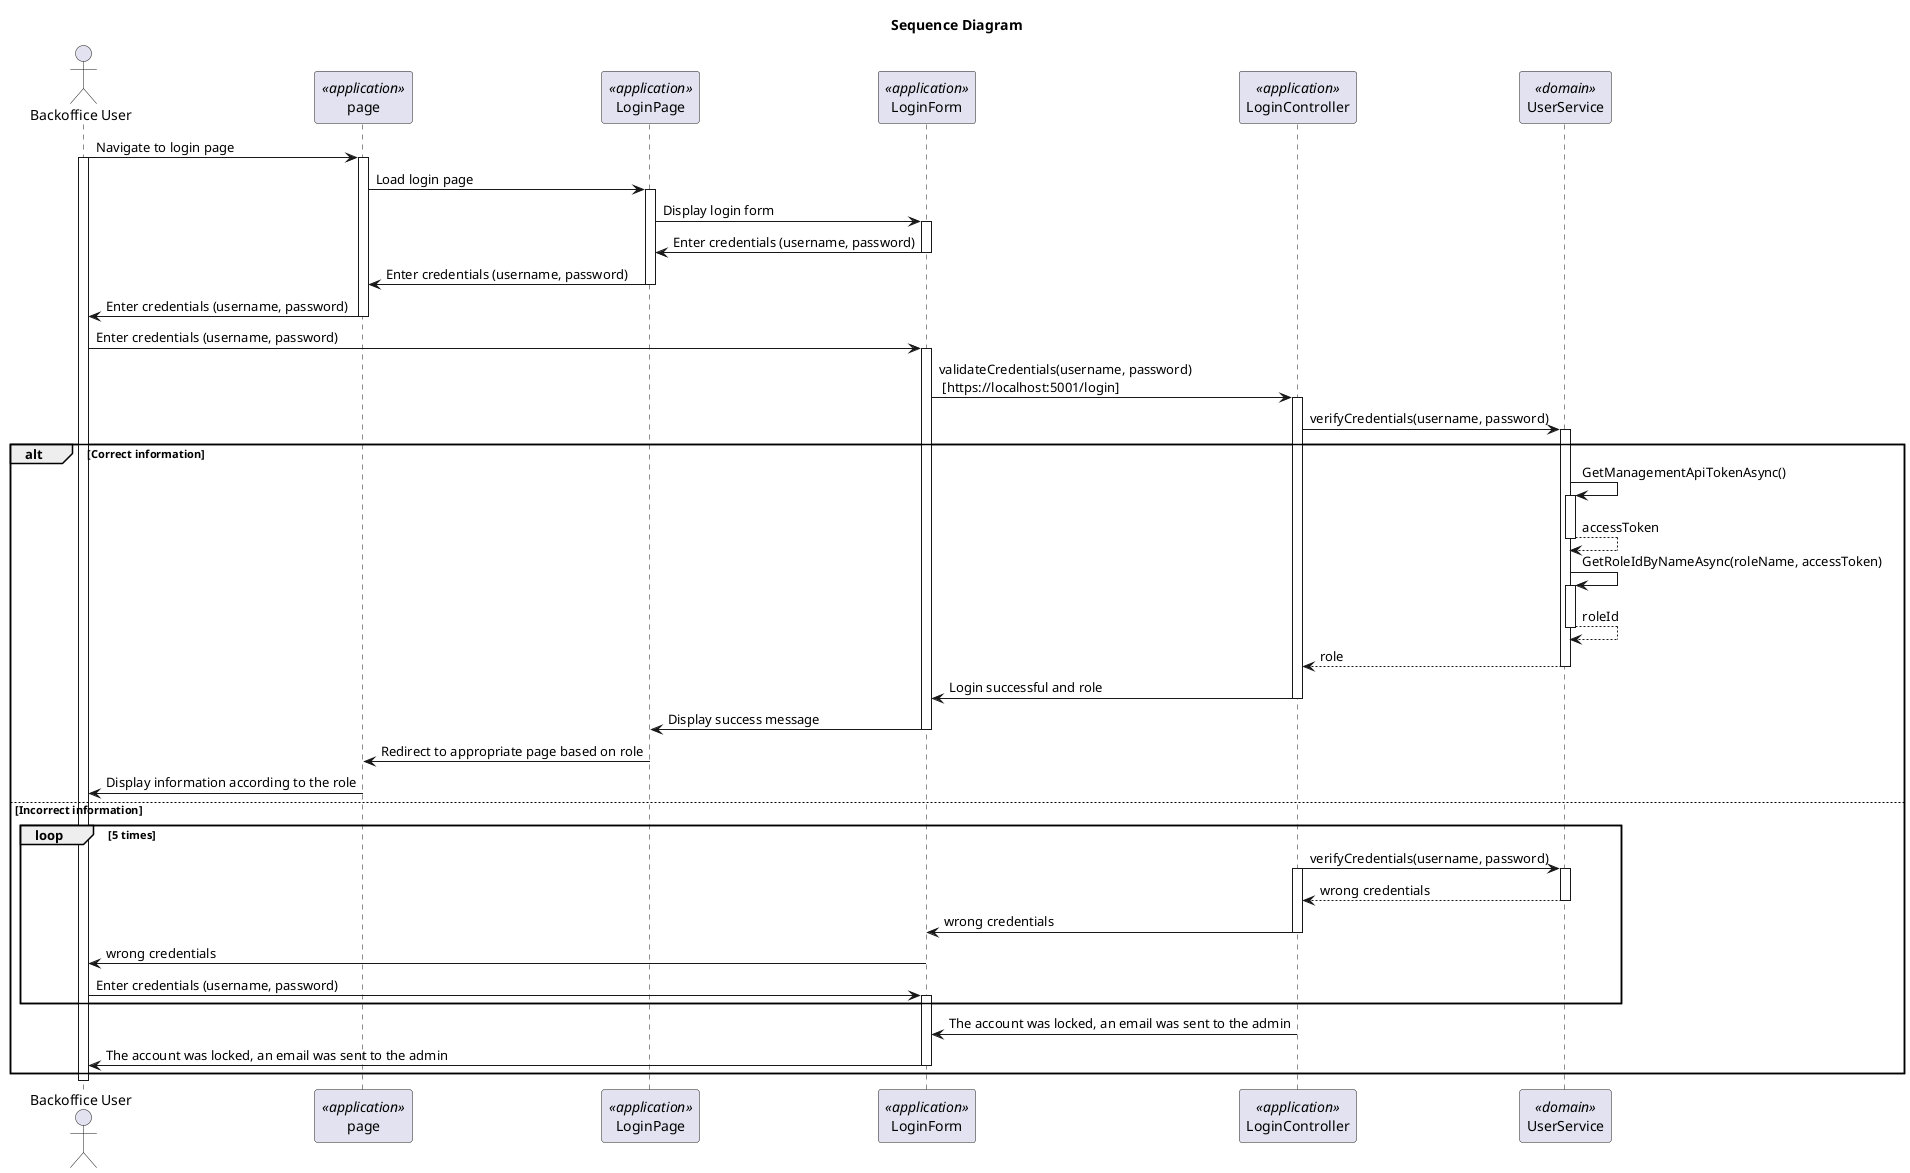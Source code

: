 @startuml US 5.2.4

title Sequence Diagram

actor "Backoffice User" as user
participant "page" as fe <<application>>
participant "LoginPage" as loginPage <<application>>
participant "LoginForm" as loginForm <<application>>
participant "LoginController" as con <<application>>
participant "UserService" as service <<domain>>

user -> fe: Navigate to login page
activate user
activate fe

fe -> loginPage: Load login page
activate loginPage

loginPage -> loginForm: Display login form
activate loginForm
loginForm -> loginPage: Enter credentials (username, password)  
deactivate loginForm
loginPage -> fe: Enter credentials (username, password)
deactivate loginPage
fe -> user : Enter credentials (username, password)
deactivate fe

user -> loginForm: Enter credentials (username, password)
activate loginForm

loginForm -> con: validateCredentials(username, password) \n [https://localhost:5001/login]
activate con

con -> service: verifyCredentials(username, password)
activate service

alt Correct information

    service -> service: GetManagementApiTokenAsync()
    activate service
    service --> service: accessToken
    deactivate service

    service -> service: GetRoleIdByNameAsync(roleName, accessToken)
    activate service
    service --> service: roleId
    deactivate service

    service --> con: role
    deactivate service

    con -> loginForm: Login successful and role
    deactivate con

    loginForm -> loginPage: Display success message
    deactivate loginForm

    loginPage -> fe: Redirect to appropriate page based on role
    deactivate loginPage

    fe -> user: Display information according to the role
    deactivate fe

else Incorrect information

    loop 5 times

        con -> service: verifyCredentials(username, password)
        activate con
        activate service
        service --> con: wrong credentials
        deactivate service
        con -> loginForm: wrong credentials
        deactivate con
        loginForm -> user: wrong credentials
        user -> loginForm: Enter credentials (username, password)
        activate loginForm
        
    end
    con -> loginForm: The account was locked, an email was sent to the admin
    deactivate con
    loginForm -> user: The account was locked, an email was sent to the admin
    deactivate loginForm
end

deactivate user

@enduml